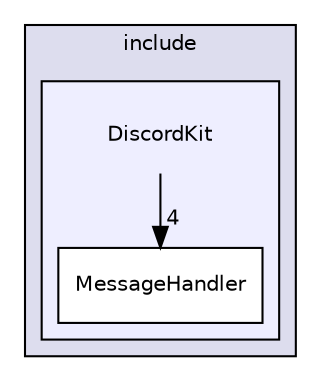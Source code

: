 digraph "include/DiscordKit" {
  compound=true
  node [ fontsize="10", fontname="Helvetica"];
  edge [ labelfontsize="10", labelfontname="Helvetica"];
  subgraph clusterdir_d44c64559bbebec7f509842c48db8b23 {
    graph [ bgcolor="#ddddee", pencolor="black", label="include" fontname="Helvetica", fontsize="10", URL="dir_d44c64559bbebec7f509842c48db8b23.html"]
  subgraph clusterdir_3b82544024519ceaefbf0b385db19546 {
    graph [ bgcolor="#eeeeff", pencolor="black", label="" URL="dir_3b82544024519ceaefbf0b385db19546.html"];
    dir_3b82544024519ceaefbf0b385db19546 [shape=plaintext label="DiscordKit"];
  dir_297590b3aabe4e3103bdc9d227d18785 [shape=box label="MessageHandler" fillcolor="white" style="filled" URL="dir_297590b3aabe4e3103bdc9d227d18785.html"];
  }
  }
  dir_3b82544024519ceaefbf0b385db19546->dir_297590b3aabe4e3103bdc9d227d18785 [headlabel="4", labeldistance=1.5 headhref="dir_000001_000002.html"];
}
